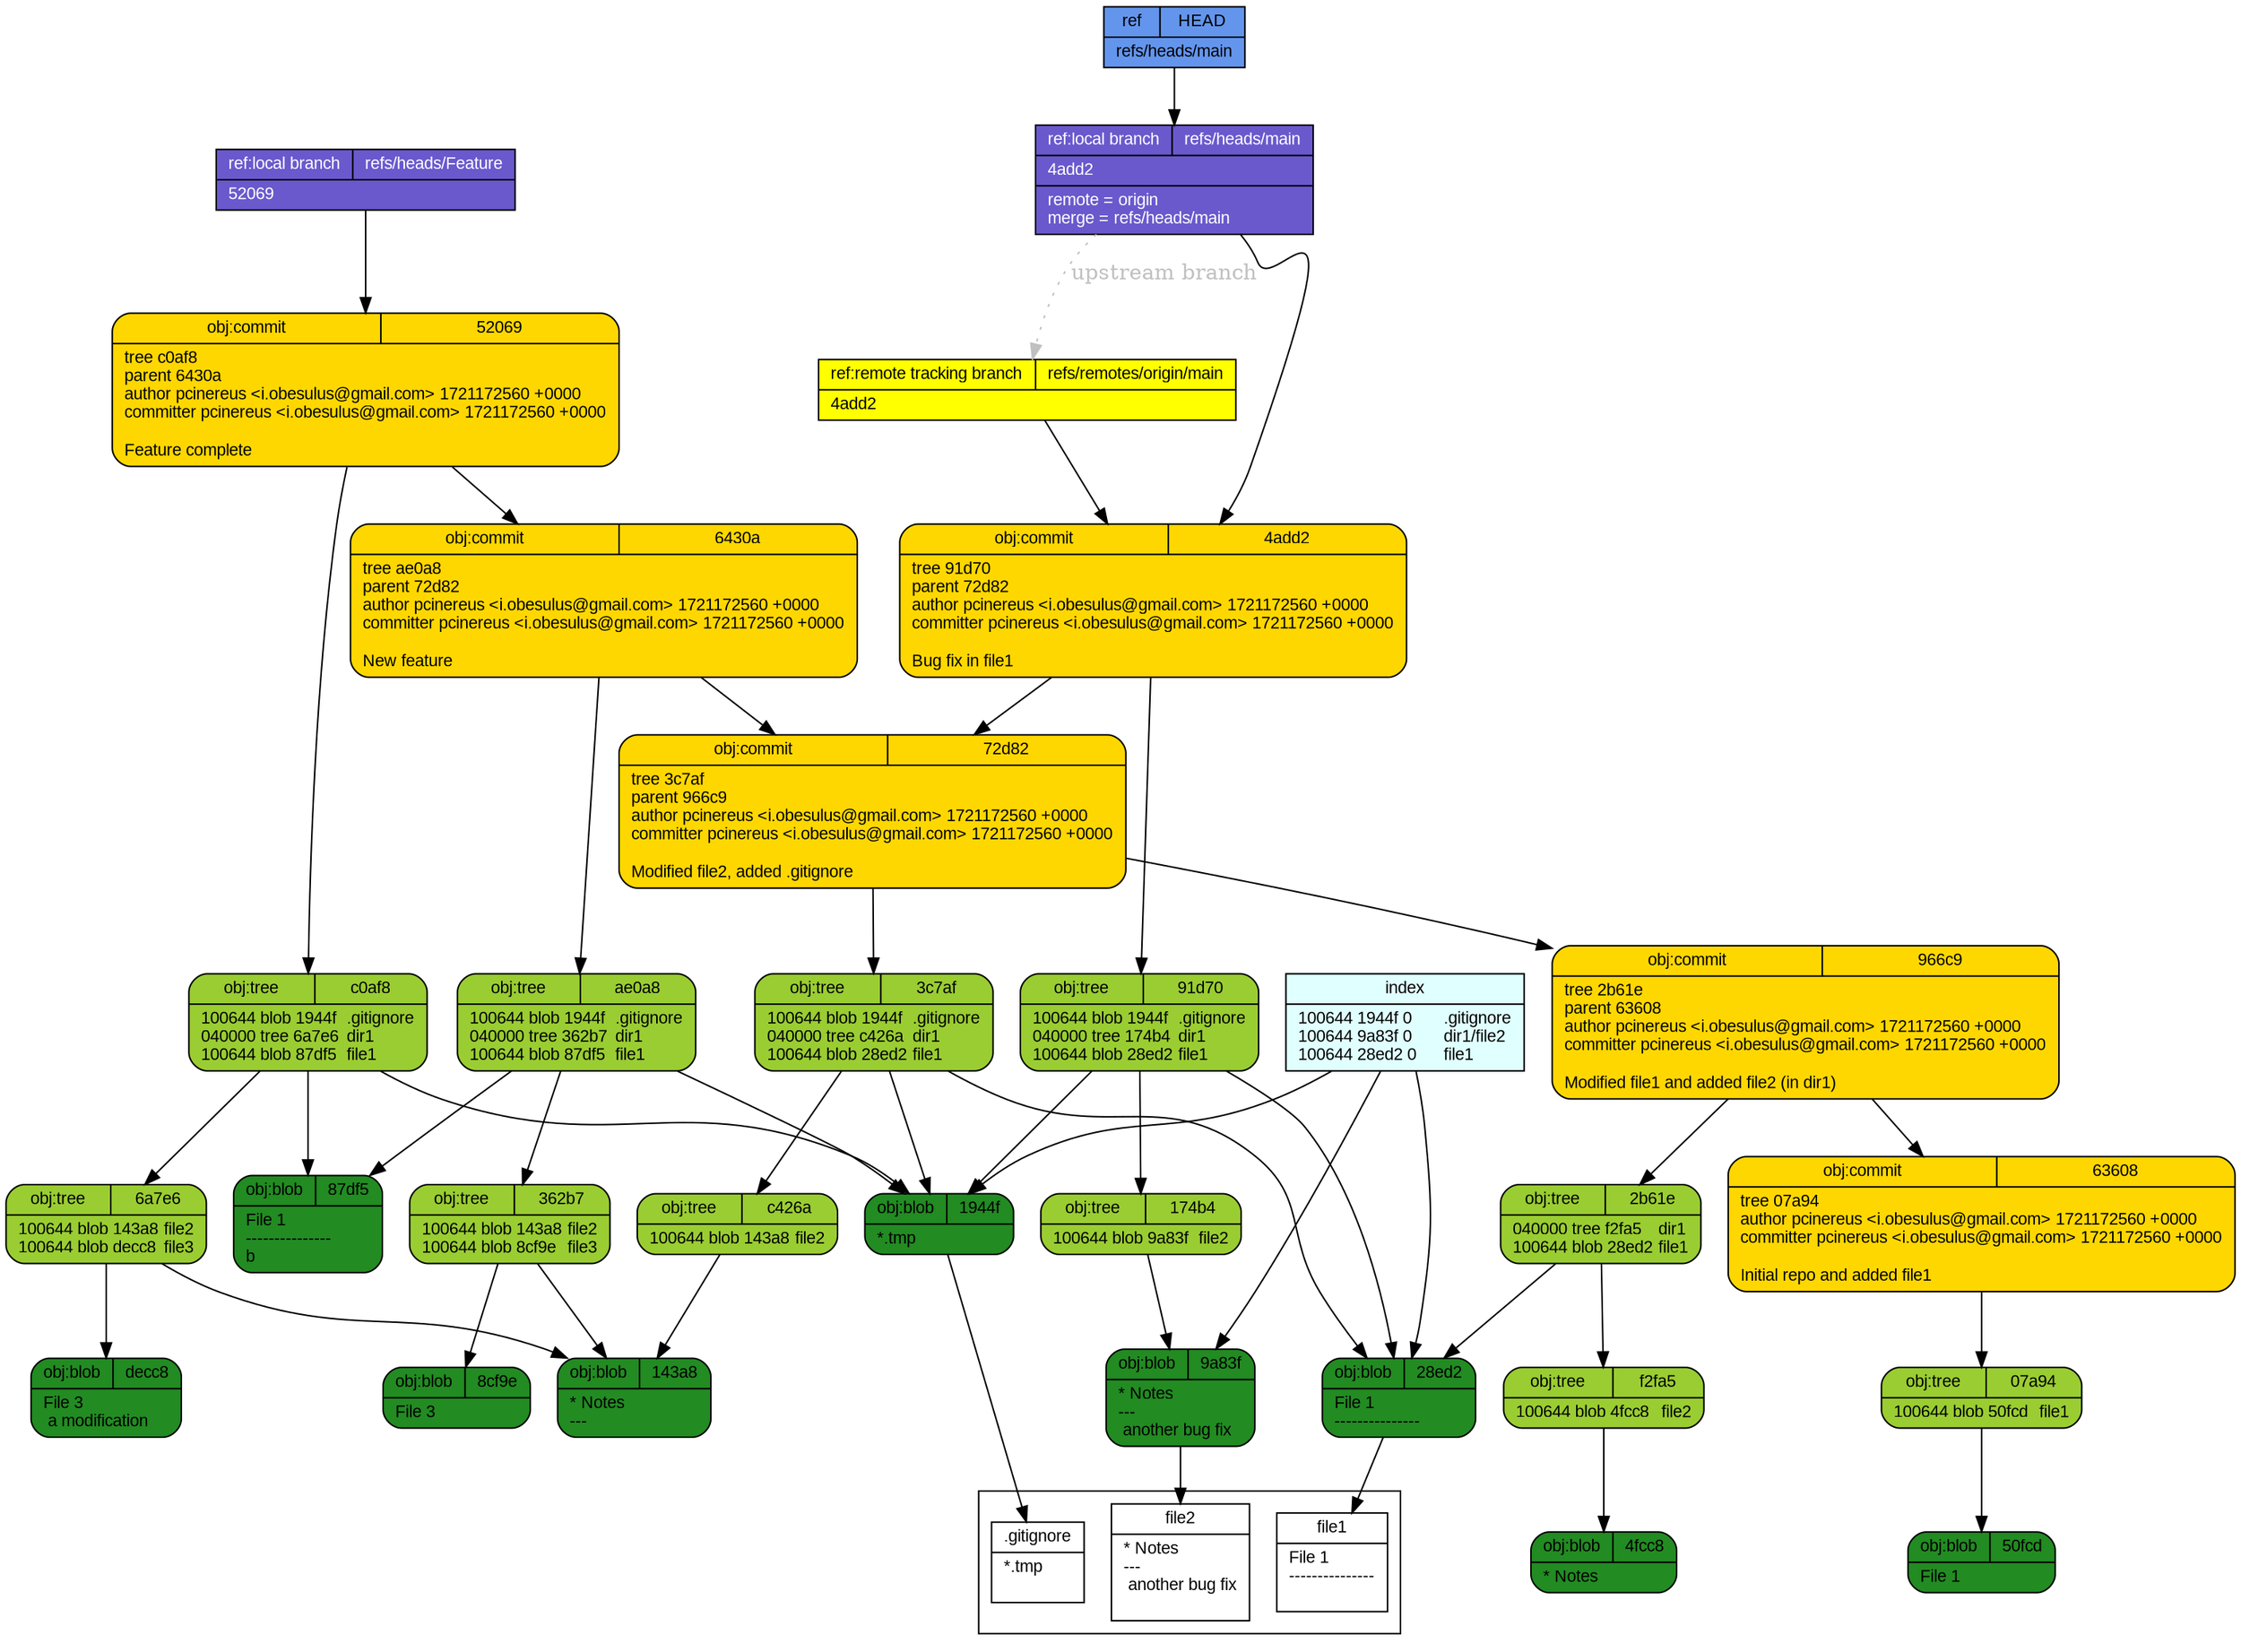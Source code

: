digraph structs {
  node [shape=record,fontsize=11,fontname="arial"];
  rankdir="TB";
  _f2fa5 [fillcolor="yellowgreen", style="filled,rounded", label="{{obj:tree|f2fa5}|100644\ blob\ 4fcc8\	file2\l}"]  _f2fa5 -> _4fcc8
  _966c9 [fillcolor="gold", style="filled,rounded", label="{{obj:commit|966c9}|tree\ 2b61e\lparent\ 63608\lauthor\ pcinereus\ \<i\.obesulus\@gmail\.com\>\ 1721172560\ \+0000\lcommitter\ pcinereus\ \<i\.obesulus\@gmail\.com\>\ 1721172560\ \+0000\l\lModified\ file1\ and\ added\ file2\ \(in\ dir1\)\l}"]  _966c9 -> _2b61e
  _966c9 -> _63608
  _72d82 [fillcolor="gold", style="filled,rounded", label="{{obj:commit|72d82}|tree\ 3c7af\lparent\ 966c9\lauthor\ pcinereus\ \<i\.obesulus\@gmail\.com\>\ 1721172560\ \+0000\lcommitter\ pcinereus\ \<i\.obesulus\@gmail\.com\>\ 1721172560\ \+0000\l\lModified\ file2\,\ added\ \.gitignore\l}"]  _72d82 -> _3c7af
  _72d82 -> _966c9
  _07a94 [fillcolor="yellowgreen", style="filled,rounded", label="{{obj:tree|07a94}|100644\ blob\ 50fcd\	file1\l}"]  _07a94 -> _50fcd
  _143a8 [fillcolor="forestgreen", style="filled,rounded", label="{{obj:blob|143a8}|\*\ Notes\l\-\-\-\l}"]  _c0af8 [fillcolor="yellowgreen", style="filled,rounded", label="{{obj:tree|c0af8}|100644\ blob\ 1944f\	\.gitignore\l040000\ tree\ 6a7e6\	dir1\l100644\ blob\ 87df5\	file1\l}"]  _c0af8 -> _1944f
  _c0af8 -> _6a7e6
  _c0af8 -> _87df5
  _4fcc8 [fillcolor="forestgreen", style="filled,rounded", label="{{obj:blob|4fcc8}|\*\ Notes\l}"]  _63608 [fillcolor="gold", style="filled,rounded", label="{{obj:commit|63608}|tree\ 07a94\lauthor\ pcinereus\ \<i\.obesulus\@gmail\.com\>\ 1721172560\ \+0000\lcommitter\ pcinereus\ \<i\.obesulus\@gmail\.com\>\ 1721172560\ \+0000\l\lInitial\ repo\ and\ added\ file1\l}"]  _63608 -> _07a94
  _c426a [fillcolor="yellowgreen", style="filled,rounded", label="{{obj:tree|c426a}|100644\ blob\ 143a8\	file2\l}"]  _c426a -> _143a8
  _1944f [fillcolor="forestgreen", style="filled,rounded", label="{{obj:blob|1944f}|\*\.tmp\l}"]  _50fcd [fillcolor="forestgreen", style="filled,rounded", label="{{obj:blob|50fcd}|File\ 1\l}"]  _8cf9e [fillcolor="forestgreen", style="filled,rounded", label="{{obj:blob|8cf9e}|File\ 3\l}"]  _6430a [fillcolor="gold", style="filled,rounded", label="{{obj:commit|6430a}|tree\ ae0a8\lparent\ 72d82\lauthor\ pcinereus\ \<i\.obesulus\@gmail\.com\>\ 1721172560\ \+0000\lcommitter\ pcinereus\ \<i\.obesulus\@gmail\.com\>\ 1721172560\ \+0000\l\lNew\ feature\l}"]  _6430a -> _ae0a8
  _6430a -> _72d82
  _91d70 [fillcolor="yellowgreen", style="filled,rounded", label="{{obj:tree|91d70}|100644\ blob\ 1944f\	\.gitignore\l040000\ tree\ 174b4\	dir1\l100644\ blob\ 28ed2\	file1\l}"]  _91d70 -> _1944f
  _91d70 -> _174b4
  _91d70 -> _28ed2
  _9a83f [fillcolor="forestgreen", style="filled,rounded", label="{{obj:blob|9a83f}|\*\ Notes\l\-\-\-\l\ another\ bug\ fix\l}"]  _ae0a8 [fillcolor="yellowgreen", style="filled,rounded", label="{{obj:tree|ae0a8}|100644\ blob\ 1944f\	\.gitignore\l040000\ tree\ 362b7\	dir1\l100644\ blob\ 87df5\	file1\l}"]  _ae0a8 -> _1944f
  _ae0a8 -> _362b7
  _ae0a8 -> _87df5
  _4add2 [fillcolor="gold", style="filled,rounded", label="{{obj:commit|4add2}|tree\ 91d70\lparent\ 72d82\lauthor\ pcinereus\ \<i\.obesulus\@gmail\.com\>\ 1721172560\ \+0000\lcommitter\ pcinereus\ \<i\.obesulus\@gmail\.com\>\ 1721172560\ \+0000\l\lBug\ fix\ in\ file1\l}"]  _4add2 -> _91d70
  _4add2 -> _72d82
  _2b61e [fillcolor="yellowgreen", style="filled,rounded", label="{{obj:tree|2b61e}|040000\ tree\ f2fa5\	dir1\l100644\ blob\ 28ed2\	file1\l}"]  _2b61e -> _f2fa5
  _2b61e -> _28ed2
  _87df5 [fillcolor="forestgreen", style="filled,rounded", label="{{obj:blob|87df5}|File\ 1\l\-\-\-\-\-\-\-\-\-\-\-\-\-\-\-\lb\l}"]  _362b7 [fillcolor="yellowgreen", style="filled,rounded", label="{{obj:tree|362b7}|100644\ blob\ 143a8\	file2\l100644\ blob\ 8cf9e\	file3\l}"]  _362b7 -> _143a8
  _362b7 -> _8cf9e
  _3c7af [fillcolor="yellowgreen", style="filled,rounded", label="{{obj:tree|3c7af}|100644\ blob\ 1944f\	\.gitignore\l040000\ tree\ c426a\	dir1\l100644\ blob\ 28ed2\	file1\l}"]  _3c7af -> _1944f
  _3c7af -> _c426a
  _3c7af -> _28ed2
  _28ed2 [fillcolor="forestgreen", style="filled,rounded", label="{{obj:blob|28ed2}|File\ 1\l\-\-\-\-\-\-\-\-\-\-\-\-\-\-\-\l}"]  _6a7e6 [fillcolor="yellowgreen", style="filled,rounded", label="{{obj:tree|6a7e6}|100644\ blob\ 143a8\	file2\l100644\ blob\ decc8\	file3\l}"]  _6a7e6 -> _143a8
  _6a7e6 -> _decc8
  _174b4 [fillcolor="yellowgreen", style="filled,rounded", label="{{obj:tree|174b4}|100644\ blob\ 9a83f\	file2\l}"]  _174b4 -> _9a83f
  _decc8 [fillcolor="forestgreen", style="filled,rounded", label="{{obj:blob|decc8}|File\ 3\l\ a\ modification\l}"]  _52069 [fillcolor="gold", style="filled,rounded", label="{{obj:commit|52069}|tree\ c0af8\lparent\ 6430a\lauthor\ pcinereus\ \<i\.obesulus\@gmail\.com\>\ 1721172560\ \+0000\lcommitter\ pcinereus\ \<i\.obesulus\@gmail\.com\>\ 1721172560\ \+0000\l\lFeature\ complete\l}"]  _52069 -> _c0af8
  _52069 -> _6430a
  _refs___heads___Feature [style=filled, fillcolor=slateblue3, fontcolor = white,  label="{{ref:local branch|refs\/heads\/Feature}|52069\l}"]
  _refs___heads___Feature -> _52069
  _refs___heads___main -> _refs___remotes___origin___main [style=dotted, color=gray, fontcolor=gray, label="upstream branch"]
  _refs___heads___main [style=filled, fillcolor=slateblue3, fontcolor = white,  label="{{ref:local branch|refs\/heads\/main}|4add2\l|remote\ \=\ origin\lmerge\ \=\ refs\/heads\/main\l}"]
  _refs___heads___main -> _4add2
  _refs___remotes___origin___main [style=filled, fillcolor=yellow, fontcolor = black,  label="{{ref:remote tracking branch|refs\/remotes\/origin\/main}|4add2\l}"]
  _refs___remotes___origin___main -> _4add2
  _HEAD [style=filled, fillcolor=cornflowerblue, fontcolor=black,  label="{{ref|HEAD}|refs\/heads\/main\l}"]
  _HEAD -> _refs___heads___main
  index -> _1944f
  index -> _9a83f
  index -> _28ed2
  index [style=filled, fillcolor=lightcyan, label="{{index}|100644\ 1944f\ 0\	\.gitignore\l100644\ 9a83f\ 0\	dir1\/file2\l100644\ 28ed2\ 0\	file1\l}"]
subgraph cluster_1 {rank=sink  _gitignore [fillcolor="white", label="{{.gitignore}|*.tmp\l\l}"] 
  _file2 [fillcolor="white", label="{{file2}|* Notes\l---\l another bug fix\l\l}"] 
  _file1 [fillcolor="white", label="{{file1}|File 1\l---------------\l\l}"] 
}
 _1944f -> _gitignore
 _9a83f -> _file2
 _28ed2 -> _file1
}
